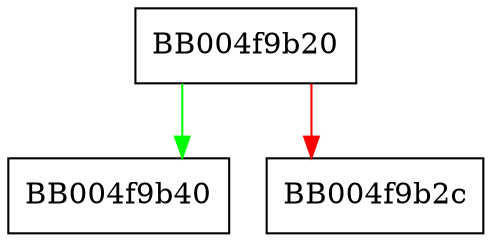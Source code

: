 digraph ossl_quic_channel_set_mutator {
  node [shape="box"];
  graph [splines=ortho];
  BB004f9b20 -> BB004f9b40 [color="green"];
  BB004f9b20 -> BB004f9b2c [color="red"];
}